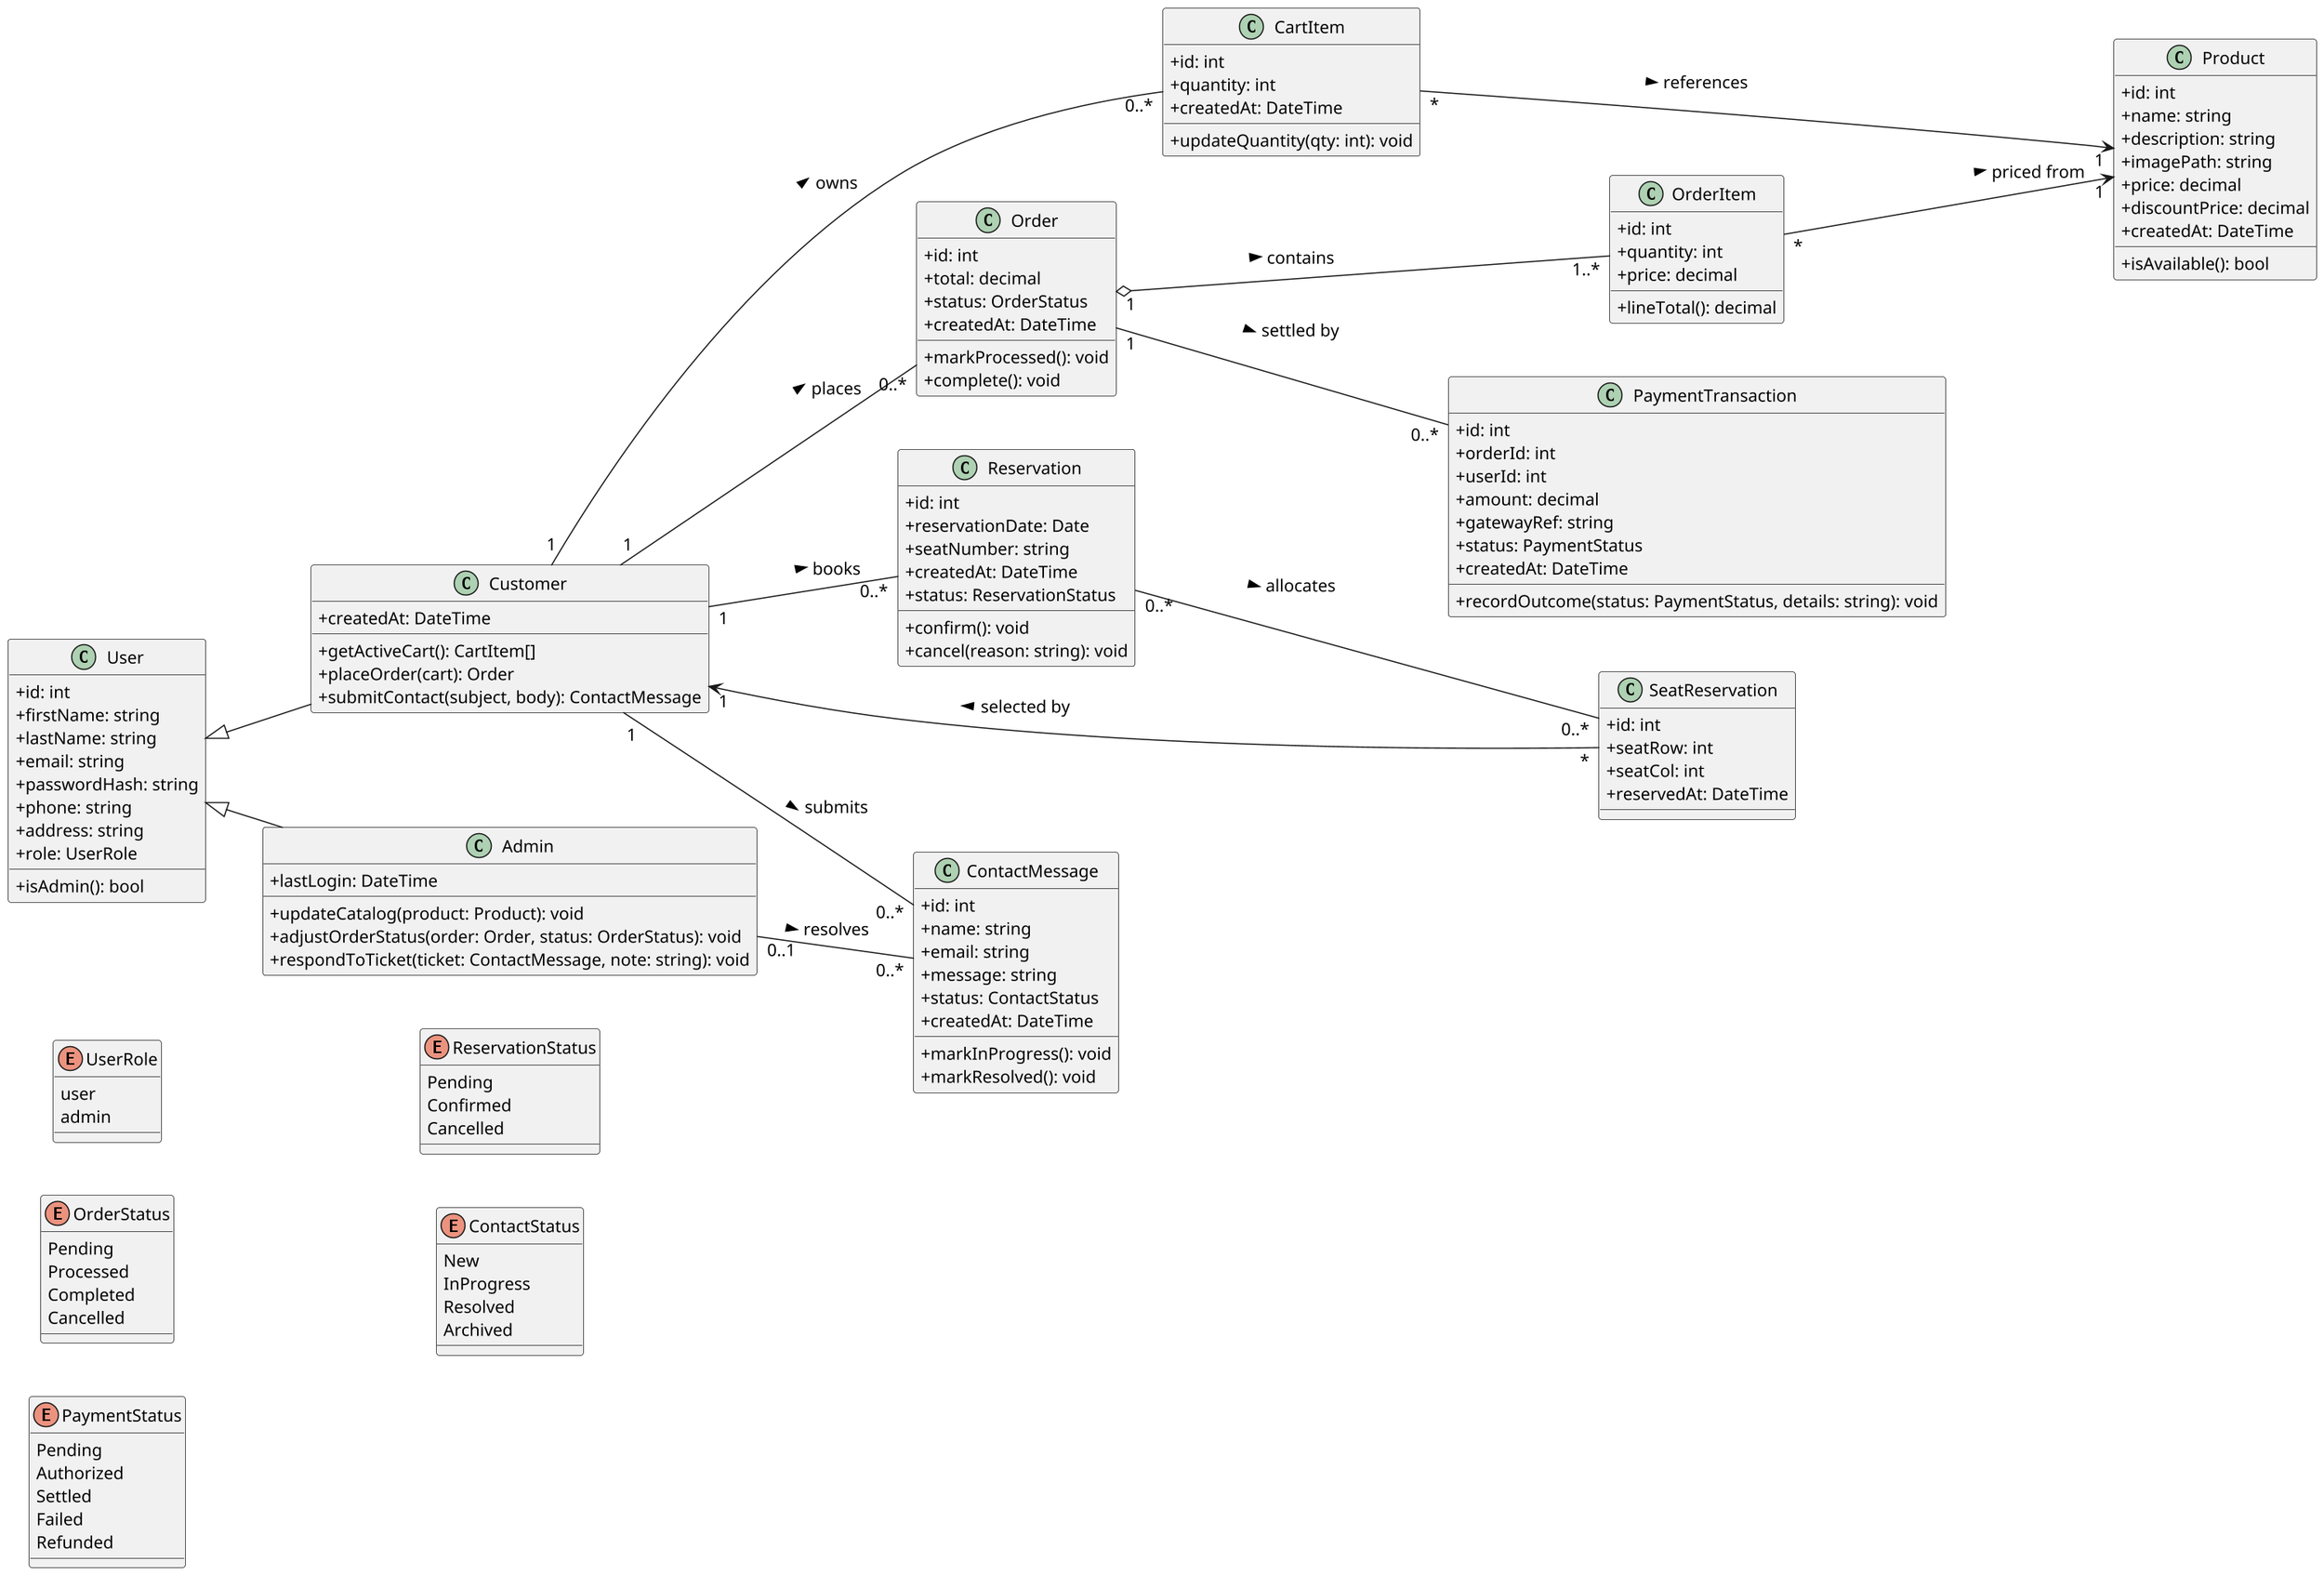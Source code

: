 @startuml ClassDiagram
' Coffee Shop Domain Class Diagram
skinparam defaultFontName "Arial"
skinparam defaultFontSize 14
skinparam dpi 150
skinparam shadowing false
skinparam nodesep 44
skinparam ranksep 46
skinparam classAttributeIconSize 0
left to right direction

class User {
  +id: int
  +firstName: string
  +lastName: string
  +email: string
  +passwordHash: string
  +phone: string
  +address: string
  +role: UserRole
  +isAdmin(): bool
}

class Customer {
  +createdAt: DateTime
  +getActiveCart(): CartItem[]
  +placeOrder(cart): Order
  +submitContact(subject, body): ContactMessage
}

class Admin {
  +lastLogin: DateTime
  +updateCatalog(product: Product): void
  +adjustOrderStatus(order: Order, status: OrderStatus): void
  +respondToTicket(ticket: ContactMessage, note: string): void
}

class Product {
  +id: int
  +name: string
  +description: string
  +imagePath: string
  +price: decimal
  +discountPrice: decimal
  +createdAt: DateTime
  +isAvailable(): bool
}

class CartItem {
  +id: int
  +quantity: int
  +createdAt: DateTime
  +updateQuantity(qty: int): void
}

class Order {
  +id: int
  +total: decimal
  +status: OrderStatus
  +createdAt: DateTime
  +markProcessed(): void
  +complete(): void
}

class OrderItem {
  +id: int
  +quantity: int
  +price: decimal
  +lineTotal(): decimal
}

class PaymentTransaction {
  +id: int
  +orderId: int
  +userId: int
  +amount: decimal
  +gatewayRef: string
  +status: PaymentStatus
  +createdAt: DateTime
  +recordOutcome(status: PaymentStatus, details: string): void
}

class Reservation {
  +id: int
  +reservationDate: Date
  +seatNumber: string
  +createdAt: DateTime
  +status: ReservationStatus
  +confirm(): void
  +cancel(reason: string): void
}

class SeatReservation {
  +id: int
  +seatRow: int
  +seatCol: int
  +reservedAt: DateTime
}

class ContactMessage {
  +id: int
  +name: string
  +email: string
  +message: string
  +status: ContactStatus
  +createdAt: DateTime
  +markInProgress(): void
  +markResolved(): void
}

enum UserRole {
  user
  admin
}

enum OrderStatus {
  Pending
  Processed
  Completed
  Cancelled
}

enum PaymentStatus {
  Pending
  Authorized
  Settled
  Failed
  Refunded
}

enum ReservationStatus {
  Pending
  Confirmed
  Cancelled
}

enum ContactStatus {
  New
  InProgress
  Resolved
  Archived
}

User <|-- Customer
User <|-- Admin

Customer "1" -- "0..*" CartItem : owns >
CartItem "*" --> "1" Product : references >

Customer "1" -- "0..*" Order : places >
Order "1" o-- "1..*" OrderItem : contains >
OrderItem "*" --> "1" Product : priced from >

Order "1" -- "0..*" PaymentTransaction : settled by >

Customer "1" -- "0..*" Reservation : books >
Reservation "0..*" -- "0..*" SeatReservation : allocates >
SeatReservation "*" --> "1" Customer : selected by >

Customer "1" -- "0..*" ContactMessage : submits >
Admin "0..1" -- "0..*" ContactMessage : resolves >

@enduml
